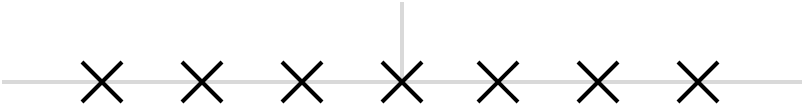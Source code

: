 <mxfile version="26.1.3" pages="11">
  <diagram name="Presente-1" id="-eSPHKiGun9NPFyS05Qf">
    <mxGraphModel dx="1434" dy="684" grid="1" gridSize="10" guides="1" tooltips="1" connect="1" arrows="1" fold="1" page="1" pageScale="1" pageWidth="850" pageHeight="1100" math="0" shadow="0">
      <root>
        <mxCell id="0" />
        <mxCell id="1" parent="0" />
        <mxCell id="uTgeHCMOefYsaHz2KUSM-1" value="" style="endArrow=none;html=1;rounded=0;strokeWidth=2;strokeColor=#D9D9D9;" parent="1" edge="1">
          <mxGeometry width="50" height="50" relative="1" as="geometry">
            <mxPoint x="240" y="280" as="sourcePoint" />
            <mxPoint x="640" y="280" as="targetPoint" />
          </mxGeometry>
        </mxCell>
        <mxCell id="uTgeHCMOefYsaHz2KUSM-2" value="" style="endArrow=none;html=1;rounded=0;strokeWidth=2;strokeColor=#D9D9D9;" parent="1" edge="1">
          <mxGeometry width="50" height="50" relative="1" as="geometry">
            <mxPoint x="440" y="280" as="sourcePoint" />
            <mxPoint x="440" y="240" as="targetPoint" />
          </mxGeometry>
        </mxCell>
        <mxCell id="uTgeHCMOefYsaHz2KUSM-5" value="" style="group;fontColor=light-dark(#000000,#EDEDED);fontSize=12;" parent="1" vertex="1" connectable="0">
          <mxGeometry x="280" y="270" width="20" height="20" as="geometry" />
        </mxCell>
        <mxCell id="uTgeHCMOefYsaHz2KUSM-3" value="" style="endArrow=none;html=1;rounded=0;strokeWidth=2;fontSize=12;" parent="uTgeHCMOefYsaHz2KUSM-5" edge="1">
          <mxGeometry width="50" height="50" relative="1" as="geometry">
            <mxPoint y="20" as="sourcePoint" />
            <mxPoint x="20" as="targetPoint" />
          </mxGeometry>
        </mxCell>
        <mxCell id="uTgeHCMOefYsaHz2KUSM-4" value="" style="endArrow=none;html=1;rounded=0;strokeWidth=2;fontSize=12;" parent="uTgeHCMOefYsaHz2KUSM-5" edge="1">
          <mxGeometry width="50" height="50" relative="1" as="geometry">
            <mxPoint as="sourcePoint" />
            <mxPoint x="20" y="20" as="targetPoint" />
          </mxGeometry>
        </mxCell>
        <mxCell id="uTgeHCMOefYsaHz2KUSM-6" value="" style="group" parent="1" vertex="1" connectable="0">
          <mxGeometry x="330" y="270" width="20" height="20" as="geometry" />
        </mxCell>
        <mxCell id="uTgeHCMOefYsaHz2KUSM-7" value="" style="endArrow=none;html=1;rounded=0;strokeWidth=2;" parent="uTgeHCMOefYsaHz2KUSM-6" edge="1">
          <mxGeometry width="50" height="50" relative="1" as="geometry">
            <mxPoint y="20" as="sourcePoint" />
            <mxPoint x="20" as="targetPoint" />
          </mxGeometry>
        </mxCell>
        <mxCell id="uTgeHCMOefYsaHz2KUSM-8" value="" style="endArrow=none;html=1;rounded=0;strokeWidth=2;" parent="uTgeHCMOefYsaHz2KUSM-6" edge="1">
          <mxGeometry width="50" height="50" relative="1" as="geometry">
            <mxPoint as="sourcePoint" />
            <mxPoint x="20" y="20" as="targetPoint" />
          </mxGeometry>
        </mxCell>
        <mxCell id="uTgeHCMOefYsaHz2KUSM-9" value="" style="group" parent="1" vertex="1" connectable="0">
          <mxGeometry x="380" y="270" width="20" height="20" as="geometry" />
        </mxCell>
        <mxCell id="uTgeHCMOefYsaHz2KUSM-10" value="" style="endArrow=none;html=1;rounded=0;strokeWidth=2;" parent="uTgeHCMOefYsaHz2KUSM-9" edge="1">
          <mxGeometry width="50" height="50" relative="1" as="geometry">
            <mxPoint y="20" as="sourcePoint" />
            <mxPoint x="20" as="targetPoint" />
          </mxGeometry>
        </mxCell>
        <mxCell id="uTgeHCMOefYsaHz2KUSM-11" value="" style="endArrow=none;html=1;rounded=0;strokeWidth=2;" parent="uTgeHCMOefYsaHz2KUSM-9" edge="1">
          <mxGeometry width="50" height="50" relative="1" as="geometry">
            <mxPoint as="sourcePoint" />
            <mxPoint x="20" y="20" as="targetPoint" />
          </mxGeometry>
        </mxCell>
        <mxCell id="uTgeHCMOefYsaHz2KUSM-12" value="" style="group" parent="1" vertex="1" connectable="0">
          <mxGeometry x="430" y="270" width="20" height="20" as="geometry" />
        </mxCell>
        <mxCell id="uTgeHCMOefYsaHz2KUSM-13" value="" style="endArrow=none;html=1;rounded=0;strokeWidth=2;" parent="uTgeHCMOefYsaHz2KUSM-12" edge="1">
          <mxGeometry width="50" height="50" relative="1" as="geometry">
            <mxPoint y="20" as="sourcePoint" />
            <mxPoint x="20" as="targetPoint" />
          </mxGeometry>
        </mxCell>
        <mxCell id="uTgeHCMOefYsaHz2KUSM-14" value="" style="endArrow=none;html=1;rounded=0;strokeWidth=2;" parent="uTgeHCMOefYsaHz2KUSM-12" edge="1">
          <mxGeometry width="50" height="50" relative="1" as="geometry">
            <mxPoint as="sourcePoint" />
            <mxPoint x="20" y="20" as="targetPoint" />
          </mxGeometry>
        </mxCell>
        <mxCell id="uTgeHCMOefYsaHz2KUSM-15" value="" style="group" parent="1" vertex="1" connectable="0">
          <mxGeometry x="478" y="270" width="20" height="20" as="geometry" />
        </mxCell>
        <mxCell id="uTgeHCMOefYsaHz2KUSM-16" value="" style="endArrow=none;html=1;rounded=0;strokeWidth=2;" parent="uTgeHCMOefYsaHz2KUSM-15" edge="1">
          <mxGeometry width="50" height="50" relative="1" as="geometry">
            <mxPoint y="20" as="sourcePoint" />
            <mxPoint x="20" as="targetPoint" />
          </mxGeometry>
        </mxCell>
        <mxCell id="uTgeHCMOefYsaHz2KUSM-17" value="" style="endArrow=none;html=1;rounded=0;strokeWidth=2;" parent="uTgeHCMOefYsaHz2KUSM-15" edge="1">
          <mxGeometry width="50" height="50" relative="1" as="geometry">
            <mxPoint as="sourcePoint" />
            <mxPoint x="20" y="20" as="targetPoint" />
          </mxGeometry>
        </mxCell>
        <mxCell id="uTgeHCMOefYsaHz2KUSM-18" value="" style="group" parent="1" vertex="1" connectable="0">
          <mxGeometry x="528" y="270" width="20" height="20" as="geometry" />
        </mxCell>
        <mxCell id="uTgeHCMOefYsaHz2KUSM-19" value="" style="endArrow=none;html=1;rounded=0;strokeWidth=2;" parent="uTgeHCMOefYsaHz2KUSM-18" edge="1">
          <mxGeometry width="50" height="50" relative="1" as="geometry">
            <mxPoint y="20" as="sourcePoint" />
            <mxPoint x="20" as="targetPoint" />
          </mxGeometry>
        </mxCell>
        <mxCell id="uTgeHCMOefYsaHz2KUSM-20" value="" style="endArrow=none;html=1;rounded=0;strokeWidth=2;" parent="uTgeHCMOefYsaHz2KUSM-18" edge="1">
          <mxGeometry width="50" height="50" relative="1" as="geometry">
            <mxPoint as="sourcePoint" />
            <mxPoint x="20" y="20" as="targetPoint" />
          </mxGeometry>
        </mxCell>
        <mxCell id="uTgeHCMOefYsaHz2KUSM-21" value="" style="group" parent="1" vertex="1" connectable="0">
          <mxGeometry x="578" y="270" width="20" height="20" as="geometry" />
        </mxCell>
        <mxCell id="uTgeHCMOefYsaHz2KUSM-22" value="" style="endArrow=none;html=1;rounded=0;strokeWidth=2;" parent="uTgeHCMOefYsaHz2KUSM-21" edge="1">
          <mxGeometry width="50" height="50" relative="1" as="geometry">
            <mxPoint y="20" as="sourcePoint" />
            <mxPoint x="20" as="targetPoint" />
          </mxGeometry>
        </mxCell>
        <mxCell id="uTgeHCMOefYsaHz2KUSM-23" value="" style="endArrow=none;html=1;rounded=0;strokeWidth=2;" parent="uTgeHCMOefYsaHz2KUSM-21" edge="1">
          <mxGeometry width="50" height="50" relative="1" as="geometry">
            <mxPoint as="sourcePoint" />
            <mxPoint x="20" y="20" as="targetPoint" />
          </mxGeometry>
        </mxCell>
      </root>
    </mxGraphModel>
  </diagram>
  <diagram id="cIK1LOAEQBtt4uXyMKV2" name="Presente-2">
    <mxGraphModel dx="1434" dy="684" grid="1" gridSize="10" guides="1" tooltips="1" connect="1" arrows="1" fold="1" page="1" pageScale="1" pageWidth="850" pageHeight="1100" math="0" shadow="0">
      <root>
        <mxCell id="0" />
        <mxCell id="1" parent="0" />
        <mxCell id="nvtlJ5qnzuxB19t84R04-1" value="" style="endArrow=none;html=1;rounded=0;strokeWidth=2;strokeColor=#D9D9D9;" edge="1" parent="1">
          <mxGeometry width="50" height="50" relative="1" as="geometry">
            <mxPoint x="240" y="280" as="sourcePoint" />
            <mxPoint x="640" y="280" as="targetPoint" />
          </mxGeometry>
        </mxCell>
        <mxCell id="nvtlJ5qnzuxB19t84R04-2" value="" style="endArrow=none;html=1;rounded=0;strokeWidth=2;strokeColor=#D9D9D9;" edge="1" parent="1">
          <mxGeometry width="50" height="50" relative="1" as="geometry">
            <mxPoint x="440" y="280" as="sourcePoint" />
            <mxPoint x="440" y="240" as="targetPoint" />
          </mxGeometry>
        </mxCell>
        <mxCell id="nvtlJ5qnzuxB19t84R04-18" value="" style="group" vertex="1" connectable="0" parent="1">
          <mxGeometry x="528" y="270" width="20" height="20" as="geometry" />
        </mxCell>
        <mxCell id="nvtlJ5qnzuxB19t84R04-19" value="" style="endArrow=none;html=1;rounded=0;strokeWidth=2;" edge="1" parent="nvtlJ5qnzuxB19t84R04-18">
          <mxGeometry width="50" height="50" relative="1" as="geometry">
            <mxPoint y="20" as="sourcePoint" />
            <mxPoint x="20" as="targetPoint" />
          </mxGeometry>
        </mxCell>
        <mxCell id="nvtlJ5qnzuxB19t84R04-20" value="" style="endArrow=none;html=1;rounded=0;strokeWidth=2;" edge="1" parent="nvtlJ5qnzuxB19t84R04-18">
          <mxGeometry width="50" height="50" relative="1" as="geometry">
            <mxPoint as="sourcePoint" />
            <mxPoint x="20" y="20" as="targetPoint" />
          </mxGeometry>
        </mxCell>
      </root>
    </mxGraphModel>
  </diagram>
  <diagram id="0v3wKKB_7qpL71plINNl" name="Presente-3">
    <mxGraphModel dx="1434" dy="684" grid="1" gridSize="10" guides="1" tooltips="1" connect="1" arrows="1" fold="1" page="1" pageScale="1" pageWidth="850" pageHeight="1100" math="0" shadow="0">
      <root>
        <mxCell id="0" />
        <mxCell id="1" parent="0" />
        <mxCell id="WxfRPew6AOHW3ambFcQa-1" value="" style="endArrow=none;html=1;rounded=0;strokeWidth=2;strokeColor=#D9D9D9;" edge="1" parent="1">
          <mxGeometry width="50" height="50" relative="1" as="geometry">
            <mxPoint x="240" y="280" as="sourcePoint" />
            <mxPoint x="640" y="280" as="targetPoint" />
          </mxGeometry>
        </mxCell>
        <mxCell id="WxfRPew6AOHW3ambFcQa-2" value="" style="endArrow=none;html=1;rounded=0;strokeWidth=2;strokeColor=#D9D9D9;" edge="1" parent="1">
          <mxGeometry width="50" height="50" relative="1" as="geometry">
            <mxPoint x="440" y="280" as="sourcePoint" />
            <mxPoint x="440" y="240" as="targetPoint" />
          </mxGeometry>
        </mxCell>
        <mxCell id="WxfRPew6AOHW3ambFcQa-6" value="" style="endArrow=none;html=1;rounded=1;curved=0;" edge="1" parent="1">
          <mxGeometry width="50" height="50" relative="1" as="geometry">
            <mxPoint x="280" y="260" as="sourcePoint" />
            <mxPoint x="600" y="260" as="targetPoint" />
          </mxGeometry>
        </mxCell>
      </root>
    </mxGraphModel>
  </diagram>
  <diagram name="preterito-perfeito-indicativo-1" id="Skb0Hz6ZKAejCdOt69iU">
    <mxGraphModel dx="1434" dy="684" grid="1" gridSize="10" guides="1" tooltips="1" connect="1" arrows="1" fold="1" page="1" pageScale="1" pageWidth="850" pageHeight="1100" math="0" shadow="0">
      <root>
        <mxCell id="u-iNiK6Vi2YjFVfrdRz9-0" />
        <mxCell id="u-iNiK6Vi2YjFVfrdRz9-1" parent="u-iNiK6Vi2YjFVfrdRz9-0" />
        <mxCell id="xbX-BtffhUg2ln7Ax5dL-0" value="" style="endArrow=none;html=1;rounded=0;strokeWidth=2;strokeColor=#D9D9D9;" edge="1" parent="u-iNiK6Vi2YjFVfrdRz9-1">
          <mxGeometry width="50" height="50" relative="1" as="geometry">
            <mxPoint x="240" y="280" as="sourcePoint" />
            <mxPoint x="640" y="280" as="targetPoint" />
          </mxGeometry>
        </mxCell>
        <mxCell id="xbX-BtffhUg2ln7Ax5dL-1" value="" style="endArrow=none;html=1;rounded=0;strokeWidth=2;strokeColor=#D9D9D9;" edge="1" parent="u-iNiK6Vi2YjFVfrdRz9-1">
          <mxGeometry width="50" height="50" relative="1" as="geometry">
            <mxPoint x="440" y="280" as="sourcePoint" />
            <mxPoint x="440" y="240" as="targetPoint" />
          </mxGeometry>
        </mxCell>
        <mxCell id="xbX-BtffhUg2ln7Ax5dL-5" value="" style="group" vertex="1" connectable="0" parent="u-iNiK6Vi2YjFVfrdRz9-1">
          <mxGeometry x="330" y="270" width="20" height="20" as="geometry" />
        </mxCell>
        <mxCell id="xbX-BtffhUg2ln7Ax5dL-6" value="" style="endArrow=none;html=1;rounded=0;strokeWidth=2;" edge="1" parent="xbX-BtffhUg2ln7Ax5dL-5">
          <mxGeometry width="50" height="50" relative="1" as="geometry">
            <mxPoint y="20" as="sourcePoint" />
            <mxPoint x="20" as="targetPoint" />
          </mxGeometry>
        </mxCell>
        <mxCell id="xbX-BtffhUg2ln7Ax5dL-7" value="" style="endArrow=none;html=1;rounded=0;strokeWidth=2;" edge="1" parent="xbX-BtffhUg2ln7Ax5dL-5">
          <mxGeometry width="50" height="50" relative="1" as="geometry">
            <mxPoint as="sourcePoint" />
            <mxPoint x="20" y="20" as="targetPoint" />
          </mxGeometry>
        </mxCell>
      </root>
    </mxGraphModel>
  </diagram>
  <diagram name="preterito-imperfeito-indicativo-1" id="bdNU0HvpABlHx5-5R3Ur">
    <mxGraphModel dx="1434" dy="684" grid="1" gridSize="10" guides="1" tooltips="1" connect="1" arrows="1" fold="1" page="1" pageScale="1" pageWidth="850" pageHeight="1100" math="0" shadow="0">
      <root>
        <mxCell id="mLQye_aN1n23HWmQSXYz-0" />
        <mxCell id="mLQye_aN1n23HWmQSXYz-1" parent="mLQye_aN1n23HWmQSXYz-0" />
        <mxCell id="mLQye_aN1n23HWmQSXYz-2" value="" style="endArrow=none;html=1;rounded=0;strokeWidth=2;strokeColor=#D9D9D9;" edge="1" parent="mLQye_aN1n23HWmQSXYz-1">
          <mxGeometry width="50" height="50" relative="1" as="geometry">
            <mxPoint x="240" y="280" as="sourcePoint" />
            <mxPoint x="640" y="280" as="targetPoint" />
          </mxGeometry>
        </mxCell>
        <mxCell id="mLQye_aN1n23HWmQSXYz-3" value="" style="endArrow=none;html=1;rounded=0;strokeWidth=2;strokeColor=#D9D9D9;" edge="1" parent="mLQye_aN1n23HWmQSXYz-1">
          <mxGeometry width="50" height="50" relative="1" as="geometry">
            <mxPoint x="440" y="280" as="sourcePoint" />
            <mxPoint x="440" y="240" as="targetPoint" />
          </mxGeometry>
        </mxCell>
        <mxCell id="mLQye_aN1n23HWmQSXYz-4" value="" style="group" vertex="1" connectable="0" parent="mLQye_aN1n23HWmQSXYz-1">
          <mxGeometry x="290" y="270" width="20" height="20" as="geometry" />
        </mxCell>
        <mxCell id="mLQye_aN1n23HWmQSXYz-5" value="" style="endArrow=none;html=1;rounded=0;strokeWidth=2;" edge="1" parent="mLQye_aN1n23HWmQSXYz-4">
          <mxGeometry width="50" height="50" relative="1" as="geometry">
            <mxPoint y="20" as="sourcePoint" />
            <mxPoint x="20" as="targetPoint" />
          </mxGeometry>
        </mxCell>
        <mxCell id="mLQye_aN1n23HWmQSXYz-6" value="" style="endArrow=none;html=1;rounded=0;strokeWidth=2;" edge="1" parent="mLQye_aN1n23HWmQSXYz-4">
          <mxGeometry width="50" height="50" relative="1" as="geometry">
            <mxPoint as="sourcePoint" />
            <mxPoint x="20" y="20" as="targetPoint" />
          </mxGeometry>
        </mxCell>
        <mxCell id="zbDLco2pMV7txkKNi-26-0" value="" style="group" vertex="1" connectable="0" parent="mLQye_aN1n23HWmQSXYz-1">
          <mxGeometry x="370" y="270" width="20" height="20" as="geometry" />
        </mxCell>
        <mxCell id="zbDLco2pMV7txkKNi-26-1" value="" style="endArrow=none;html=1;rounded=0;strokeWidth=2;" edge="1" parent="zbDLco2pMV7txkKNi-26-0">
          <mxGeometry width="50" height="50" relative="1" as="geometry">
            <mxPoint y="20" as="sourcePoint" />
            <mxPoint x="20" as="targetPoint" />
          </mxGeometry>
        </mxCell>
        <mxCell id="zbDLco2pMV7txkKNi-26-2" value="" style="endArrow=none;html=1;rounded=0;strokeWidth=2;" edge="1" parent="zbDLco2pMV7txkKNi-26-0">
          <mxGeometry width="50" height="50" relative="1" as="geometry">
            <mxPoint as="sourcePoint" />
            <mxPoint x="20" y="20" as="targetPoint" />
          </mxGeometry>
        </mxCell>
        <mxCell id="zbDLco2pMV7txkKNi-26-3" value="" style="curved=1;endArrow=classic;html=1;rounded=0;" edge="1" parent="mLQye_aN1n23HWmQSXYz-1">
          <mxGeometry width="50" height="50" relative="1" as="geometry">
            <mxPoint x="300" y="270" as="sourcePoint" />
            <mxPoint x="380" y="270" as="targetPoint" />
            <Array as="points">
              <mxPoint x="310" y="240" />
              <mxPoint x="370" y="240" />
            </Array>
          </mxGeometry>
        </mxCell>
      </root>
    </mxGraphModel>
  </diagram>
  <diagram name="preterito-imperfeito-indicativo-2" id="Odz0vFwar23TI4uqn8Ed">
    <mxGraphModel dx="1434" dy="684" grid="1" gridSize="10" guides="1" tooltips="1" connect="1" arrows="1" fold="1" page="1" pageScale="1" pageWidth="850" pageHeight="1100" math="0" shadow="0">
      <root>
        <mxCell id="auZ969W8F0EmZQ7MLxG_-0" />
        <mxCell id="auZ969W8F0EmZQ7MLxG_-1" parent="auZ969W8F0EmZQ7MLxG_-0" />
        <mxCell id="auZ969W8F0EmZQ7MLxG_-2" value="" style="endArrow=none;html=1;rounded=0;strokeWidth=2;strokeColor=#D9D9D9;" edge="1" parent="auZ969W8F0EmZQ7MLxG_-1">
          <mxGeometry width="50" height="50" relative="1" as="geometry">
            <mxPoint x="240" y="280" as="sourcePoint" />
            <mxPoint x="640" y="280" as="targetPoint" />
          </mxGeometry>
        </mxCell>
        <mxCell id="auZ969W8F0EmZQ7MLxG_-3" value="" style="endArrow=none;html=1;rounded=0;strokeWidth=2;strokeColor=#D9D9D9;" edge="1" parent="auZ969W8F0EmZQ7MLxG_-1">
          <mxGeometry width="50" height="50" relative="1" as="geometry">
            <mxPoint x="440" y="280" as="sourcePoint" />
            <mxPoint x="440" y="240" as="targetPoint" />
          </mxGeometry>
        </mxCell>
        <mxCell id="auZ969W8F0EmZQ7MLxG_-4" value="" style="group" vertex="1" connectable="0" parent="auZ969W8F0EmZQ7MLxG_-1">
          <mxGeometry x="330" y="270" width="20" height="20" as="geometry" />
        </mxCell>
        <mxCell id="auZ969W8F0EmZQ7MLxG_-5" value="" style="endArrow=none;html=1;rounded=0;strokeWidth=2;" edge="1" parent="auZ969W8F0EmZQ7MLxG_-4">
          <mxGeometry width="50" height="50" relative="1" as="geometry">
            <mxPoint y="20" as="sourcePoint" />
            <mxPoint x="20" as="targetPoint" />
          </mxGeometry>
        </mxCell>
        <mxCell id="auZ969W8F0EmZQ7MLxG_-6" value="" style="endArrow=none;html=1;rounded=0;strokeWidth=2;" edge="1" parent="auZ969W8F0EmZQ7MLxG_-4">
          <mxGeometry width="50" height="50" relative="1" as="geometry">
            <mxPoint as="sourcePoint" />
            <mxPoint x="20" y="20" as="targetPoint" />
          </mxGeometry>
        </mxCell>
        <mxCell id="auZ969W8F0EmZQ7MLxG_-7" value="" style="group" vertex="1" connectable="0" parent="auZ969W8F0EmZQ7MLxG_-1">
          <mxGeometry x="370" y="270" width="20" height="20" as="geometry" />
        </mxCell>
        <mxCell id="auZ969W8F0EmZQ7MLxG_-8" value="" style="endArrow=none;html=1;rounded=0;strokeWidth=2;" edge="1" parent="auZ969W8F0EmZQ7MLxG_-7">
          <mxGeometry width="50" height="50" relative="1" as="geometry">
            <mxPoint y="20" as="sourcePoint" />
            <mxPoint x="20" as="targetPoint" />
          </mxGeometry>
        </mxCell>
        <mxCell id="auZ969W8F0EmZQ7MLxG_-9" value="" style="endArrow=none;html=1;rounded=0;strokeWidth=2;" edge="1" parent="auZ969W8F0EmZQ7MLxG_-7">
          <mxGeometry width="50" height="50" relative="1" as="geometry">
            <mxPoint as="sourcePoint" />
            <mxPoint x="20" y="20" as="targetPoint" />
          </mxGeometry>
        </mxCell>
        <mxCell id="auZ969W8F0EmZQ7MLxG_-10" value="" style="group" vertex="1" connectable="0" parent="auZ969W8F0EmZQ7MLxG_-1">
          <mxGeometry x="290" y="270" width="20" height="20" as="geometry" />
        </mxCell>
        <mxCell id="auZ969W8F0EmZQ7MLxG_-11" value="" style="endArrow=none;html=1;rounded=0;strokeWidth=2;" edge="1" parent="auZ969W8F0EmZQ7MLxG_-10">
          <mxGeometry width="50" height="50" relative="1" as="geometry">
            <mxPoint y="20" as="sourcePoint" />
            <mxPoint x="20" as="targetPoint" />
          </mxGeometry>
        </mxCell>
        <mxCell id="auZ969W8F0EmZQ7MLxG_-12" value="" style="endArrow=none;html=1;rounded=0;strokeWidth=2;" edge="1" parent="auZ969W8F0EmZQ7MLxG_-10">
          <mxGeometry width="50" height="50" relative="1" as="geometry">
            <mxPoint as="sourcePoint" />
            <mxPoint x="20" y="20" as="targetPoint" />
          </mxGeometry>
        </mxCell>
      </root>
    </mxGraphModel>
  </diagram>
  <diagram name="preterito-perfeito-composto-indicativo-1" id="HBUgeP1x2tqmOKuCF-p3">
    <mxGraphModel dx="1434" dy="684" grid="1" gridSize="10" guides="1" tooltips="1" connect="1" arrows="1" fold="1" page="1" pageScale="1" pageWidth="850" pageHeight="1100" math="0" shadow="0">
      <root>
        <mxCell id="trBxMmfL3ZTeB2CfBneT-0" />
        <mxCell id="trBxMmfL3ZTeB2CfBneT-1" parent="trBxMmfL3ZTeB2CfBneT-0" />
        <mxCell id="trBxMmfL3ZTeB2CfBneT-2" value="" style="endArrow=none;html=1;rounded=0;strokeWidth=2;strokeColor=#D9D9D9;" edge="1" parent="trBxMmfL3ZTeB2CfBneT-1">
          <mxGeometry width="50" height="50" relative="1" as="geometry">
            <mxPoint x="240" y="280" as="sourcePoint" />
            <mxPoint x="640" y="280" as="targetPoint" />
          </mxGeometry>
        </mxCell>
        <mxCell id="trBxMmfL3ZTeB2CfBneT-3" value="" style="endArrow=none;html=1;rounded=0;strokeWidth=2;strokeColor=#D9D9D9;" edge="1" parent="trBxMmfL3ZTeB2CfBneT-1">
          <mxGeometry width="50" height="50" relative="1" as="geometry">
            <mxPoint x="440" y="280" as="sourcePoint" />
            <mxPoint x="440" y="240" as="targetPoint" />
          </mxGeometry>
        </mxCell>
        <mxCell id="trBxMmfL3ZTeB2CfBneT-4" value="" style="group" vertex="1" connectable="0" parent="trBxMmfL3ZTeB2CfBneT-1">
          <mxGeometry x="330" y="270" width="20" height="20" as="geometry" />
        </mxCell>
        <mxCell id="trBxMmfL3ZTeB2CfBneT-5" value="" style="endArrow=none;html=1;rounded=0;strokeWidth=2;" edge="1" parent="trBxMmfL3ZTeB2CfBneT-4">
          <mxGeometry width="50" height="50" relative="1" as="geometry">
            <mxPoint y="20" as="sourcePoint" />
            <mxPoint x="20" as="targetPoint" />
          </mxGeometry>
        </mxCell>
        <mxCell id="trBxMmfL3ZTeB2CfBneT-6" value="" style="endArrow=none;html=1;rounded=0;strokeWidth=2;" edge="1" parent="trBxMmfL3ZTeB2CfBneT-4">
          <mxGeometry width="50" height="50" relative="1" as="geometry">
            <mxPoint as="sourcePoint" />
            <mxPoint x="20" y="20" as="targetPoint" />
          </mxGeometry>
        </mxCell>
        <mxCell id="B0joLem6y0mjELkfO_HH-0" value="" style="curved=1;endArrow=classic;html=1;rounded=0;" edge="1" parent="trBxMmfL3ZTeB2CfBneT-1">
          <mxGeometry width="50" height="50" relative="1" as="geometry">
            <mxPoint x="340" y="270" as="sourcePoint" />
            <mxPoint x="440" y="250" as="targetPoint" />
            <Array as="points">
              <mxPoint x="350" y="250" />
              <mxPoint x="370" y="250" />
              <mxPoint x="410" y="250" />
            </Array>
          </mxGeometry>
        </mxCell>
      </root>
    </mxGraphModel>
  </diagram>
  <diagram name="futuro-do-indicativo-1" id="aUfS5hqfMp9w5xUX3C86">
    <mxGraphModel dx="1434" dy="684" grid="1" gridSize="10" guides="1" tooltips="1" connect="1" arrows="1" fold="1" page="1" pageScale="1" pageWidth="850" pageHeight="1100" math="0" shadow="0">
      <root>
        <mxCell id="ZxVTO8gApNRlQ7jmx0C7-0" />
        <mxCell id="ZxVTO8gApNRlQ7jmx0C7-1" parent="ZxVTO8gApNRlQ7jmx0C7-0" />
        <mxCell id="ZxVTO8gApNRlQ7jmx0C7-2" value="" style="endArrow=none;html=1;rounded=0;strokeWidth=2;strokeColor=#D9D9D9;" edge="1" parent="ZxVTO8gApNRlQ7jmx0C7-1">
          <mxGeometry width="50" height="50" relative="1" as="geometry">
            <mxPoint x="240" y="280" as="sourcePoint" />
            <mxPoint x="640" y="280" as="targetPoint" />
          </mxGeometry>
        </mxCell>
        <mxCell id="ZxVTO8gApNRlQ7jmx0C7-3" value="" style="endArrow=none;html=1;rounded=0;strokeWidth=2;strokeColor=#D9D9D9;" edge="1" parent="ZxVTO8gApNRlQ7jmx0C7-1">
          <mxGeometry width="50" height="50" relative="1" as="geometry">
            <mxPoint x="440" y="280" as="sourcePoint" />
            <mxPoint x="440" y="240" as="targetPoint" />
          </mxGeometry>
        </mxCell>
        <mxCell id="ZxVTO8gApNRlQ7jmx0C7-4" value="" style="group" vertex="1" connectable="0" parent="ZxVTO8gApNRlQ7jmx0C7-1">
          <mxGeometry x="530" y="270" width="20" height="20" as="geometry" />
        </mxCell>
        <mxCell id="ZxVTO8gApNRlQ7jmx0C7-5" value="" style="endArrow=none;html=1;rounded=0;strokeWidth=2;" edge="1" parent="ZxVTO8gApNRlQ7jmx0C7-4">
          <mxGeometry width="50" height="50" relative="1" as="geometry">
            <mxPoint y="20" as="sourcePoint" />
            <mxPoint x="20" as="targetPoint" />
          </mxGeometry>
        </mxCell>
        <mxCell id="ZxVTO8gApNRlQ7jmx0C7-6" value="" style="endArrow=none;html=1;rounded=0;strokeWidth=2;" edge="1" parent="ZxVTO8gApNRlQ7jmx0C7-4">
          <mxGeometry width="50" height="50" relative="1" as="geometry">
            <mxPoint as="sourcePoint" />
            <mxPoint x="20" y="20" as="targetPoint" />
          </mxGeometry>
        </mxCell>
      </root>
    </mxGraphModel>
  </diagram>
  <diagram name="imperfeito-conjuntivo-1" id="lWT0aTMwlAjenD9a940-">
    <mxGraphModel dx="1434" dy="684" grid="1" gridSize="10" guides="1" tooltips="1" connect="1" arrows="1" fold="1" page="1" pageScale="1" pageWidth="850" pageHeight="1100" math="0" shadow="0">
      <root>
        <mxCell id="qBC6_kLp7J-gWuCw_NnD-0" />
        <mxCell id="qBC6_kLp7J-gWuCw_NnD-1" parent="qBC6_kLp7J-gWuCw_NnD-0" />
        <mxCell id="qBC6_kLp7J-gWuCw_NnD-2" value="" style="endArrow=none;html=1;rounded=0;strokeWidth=2;strokeColor=#D9D9D9;" edge="1" parent="qBC6_kLp7J-gWuCw_NnD-1">
          <mxGeometry width="50" height="50" relative="1" as="geometry">
            <mxPoint x="240" y="280" as="sourcePoint" />
            <mxPoint x="640" y="280" as="targetPoint" />
          </mxGeometry>
        </mxCell>
        <mxCell id="qBC6_kLp7J-gWuCw_NnD-3" value="" style="endArrow=none;html=1;rounded=0;strokeWidth=2;strokeColor=#D9D9D9;" edge="1" parent="qBC6_kLp7J-gWuCw_NnD-1">
          <mxGeometry width="50" height="50" relative="1" as="geometry">
            <mxPoint x="440" y="280" as="sourcePoint" />
            <mxPoint x="440" y="240" as="targetPoint" />
          </mxGeometry>
        </mxCell>
        <mxCell id="z8v_Bq-Oula6v34OHv03-6" value="" style="endArrow=none;html=1;rounded=0;" edge="1" parent="qBC6_kLp7J-gWuCw_NnD-1">
          <mxGeometry width="50" height="50" relative="1" as="geometry">
            <mxPoint x="310" y="265" as="sourcePoint" />
            <mxPoint x="370" y="265" as="targetPoint" />
          </mxGeometry>
        </mxCell>
        <mxCell id="z8v_Bq-Oula6v34OHv03-7" value="&lt;font style=&quot;font-size: 30px;&quot;&gt;?&lt;/font&gt;" style="text;html=1;align=center;verticalAlign=middle;whiteSpace=wrap;rounded=0;" vertex="1" parent="qBC6_kLp7J-gWuCw_NnD-1">
          <mxGeometry x="270" y="250" width="60" height="30" as="geometry" />
        </mxCell>
        <mxCell id="z8v_Bq-Oula6v34OHv03-8" value="&lt;font style=&quot;font-size: 30px;&quot;&gt;?&lt;/font&gt;" style="text;html=1;align=center;verticalAlign=middle;whiteSpace=wrap;rounded=0;" vertex="1" parent="qBC6_kLp7J-gWuCw_NnD-1">
          <mxGeometry x="350" y="250" width="60" height="30" as="geometry" />
        </mxCell>
      </root>
    </mxGraphModel>
  </diagram>
  <diagram name="presente-conjuntivo-1" id="dKMY-3YNiQYC0IS1BX4W">
    <mxGraphModel dx="1434" dy="684" grid="1" gridSize="10" guides="1" tooltips="1" connect="1" arrows="1" fold="1" page="1" pageScale="1" pageWidth="850" pageHeight="1100" math="0" shadow="0">
      <root>
        <mxCell id="NvQV01KT0FfmveiqnKCI-0" />
        <mxCell id="NvQV01KT0FfmveiqnKCI-1" parent="NvQV01KT0FfmveiqnKCI-0" />
        <mxCell id="NvQV01KT0FfmveiqnKCI-2" value="" style="endArrow=none;html=1;rounded=0;strokeWidth=2;strokeColor=#D9D9D9;" edge="1" parent="NvQV01KT0FfmveiqnKCI-1">
          <mxGeometry width="50" height="50" relative="1" as="geometry">
            <mxPoint x="240" y="280" as="sourcePoint" />
            <mxPoint x="640" y="280" as="targetPoint" />
          </mxGeometry>
        </mxCell>
        <mxCell id="NvQV01KT0FfmveiqnKCI-3" value="" style="endArrow=none;html=1;rounded=0;strokeWidth=2;strokeColor=#D9D9D9;" edge="1" parent="NvQV01KT0FfmveiqnKCI-1" source="NvQV01KT0FfmveiqnKCI-6">
          <mxGeometry width="50" height="50" relative="1" as="geometry">
            <mxPoint x="440" y="280" as="sourcePoint" />
            <mxPoint x="440" y="240" as="targetPoint" />
          </mxGeometry>
        </mxCell>
        <mxCell id="BVATzrzSkiKBFyKU3Llo-0" value="" style="endArrow=none;html=1;rounded=0;strokeWidth=2;strokeColor=#D9D9D9;" edge="1" parent="NvQV01KT0FfmveiqnKCI-1" target="NvQV01KT0FfmveiqnKCI-6">
          <mxGeometry width="50" height="50" relative="1" as="geometry">
            <mxPoint x="440" y="280" as="sourcePoint" />
            <mxPoint x="440" y="240" as="targetPoint" />
          </mxGeometry>
        </mxCell>
        <mxCell id="NvQV01KT0FfmveiqnKCI-6" value="&lt;font style=&quot;font-size: 30px;&quot;&gt;?&lt;/font&gt;" style="text;html=1;align=center;verticalAlign=middle;whiteSpace=wrap;rounded=0;" vertex="1" parent="NvQV01KT0FfmveiqnKCI-1">
          <mxGeometry x="410" y="250" width="60" height="30" as="geometry" />
        </mxCell>
      </root>
    </mxGraphModel>
  </diagram>
  <diagram name="futuro-conjuntivo-1" id="r7Co9NgaNa9hxeC-QjgA">
    <mxGraphModel dx="1434" dy="684" grid="1" gridSize="10" guides="1" tooltips="1" connect="1" arrows="1" fold="1" page="1" pageScale="1" pageWidth="850" pageHeight="1100" math="0" shadow="0">
      <root>
        <mxCell id="63mgMKMHhvjjDoWF1fz7-0" />
        <mxCell id="63mgMKMHhvjjDoWF1fz7-1" parent="63mgMKMHhvjjDoWF1fz7-0" />
        <mxCell id="63mgMKMHhvjjDoWF1fz7-2" value="" style="endArrow=none;html=1;rounded=0;strokeWidth=2;strokeColor=#D9D9D9;" edge="1" parent="63mgMKMHhvjjDoWF1fz7-1">
          <mxGeometry width="50" height="50" relative="1" as="geometry">
            <mxPoint x="240" y="280" as="sourcePoint" />
            <mxPoint x="640" y="280" as="targetPoint" />
          </mxGeometry>
        </mxCell>
        <mxCell id="63mgMKMHhvjjDoWF1fz7-3" value="" style="endArrow=none;html=1;rounded=0;strokeWidth=2;strokeColor=#D9D9D9;" edge="1" parent="63mgMKMHhvjjDoWF1fz7-1">
          <mxGeometry width="50" height="50" relative="1" as="geometry">
            <mxPoint x="440" y="280" as="sourcePoint" />
            <mxPoint x="440" y="240" as="targetPoint" />
          </mxGeometry>
        </mxCell>
        <mxCell id="voL1ZyUi_Rt2cpDLCFo1-0" value="" style="endArrow=none;html=1;rounded=0;" edge="1" parent="63mgMKMHhvjjDoWF1fz7-1">
          <mxGeometry width="50" height="50" relative="1" as="geometry">
            <mxPoint x="510" y="265" as="sourcePoint" />
            <mxPoint x="570" y="265" as="targetPoint" />
          </mxGeometry>
        </mxCell>
        <mxCell id="voL1ZyUi_Rt2cpDLCFo1-1" value="&lt;font style=&quot;font-size: 30px;&quot;&gt;?&lt;/font&gt;" style="text;html=1;align=center;verticalAlign=middle;whiteSpace=wrap;rounded=0;" vertex="1" parent="63mgMKMHhvjjDoWF1fz7-1">
          <mxGeometry x="470" y="250" width="60" height="30" as="geometry" />
        </mxCell>
        <mxCell id="voL1ZyUi_Rt2cpDLCFo1-2" value="&lt;font style=&quot;font-size: 30px;&quot;&gt;?&lt;/font&gt;" style="text;html=1;align=center;verticalAlign=middle;whiteSpace=wrap;rounded=0;" vertex="1" parent="63mgMKMHhvjjDoWF1fz7-1">
          <mxGeometry x="550" y="250" width="60" height="30" as="geometry" />
        </mxCell>
      </root>
    </mxGraphModel>
  </diagram>
</mxfile>
